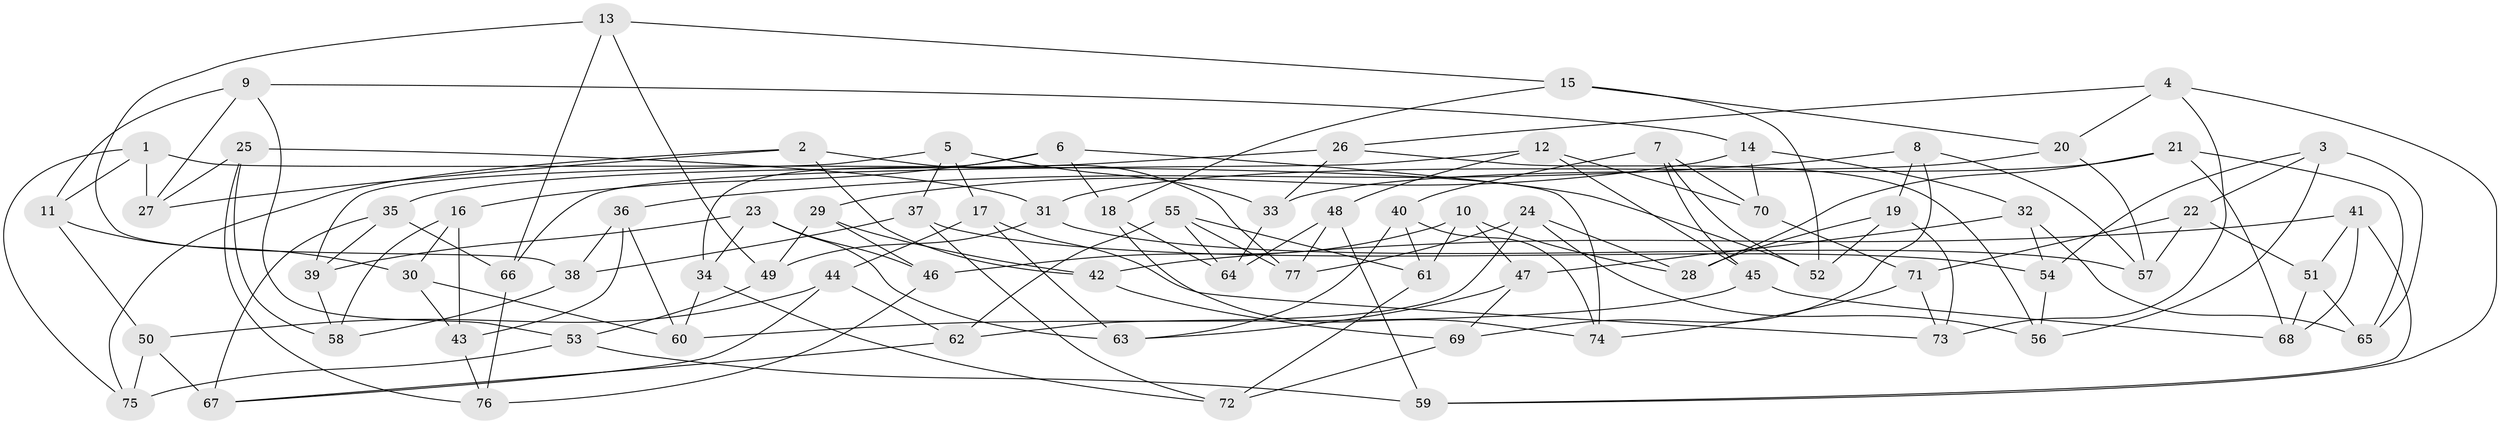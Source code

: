 // Generated by graph-tools (version 1.1) at 2025/26/03/09/25 03:26:51]
// undirected, 77 vertices, 154 edges
graph export_dot {
graph [start="1"]
  node [color=gray90,style=filled];
  1;
  2;
  3;
  4;
  5;
  6;
  7;
  8;
  9;
  10;
  11;
  12;
  13;
  14;
  15;
  16;
  17;
  18;
  19;
  20;
  21;
  22;
  23;
  24;
  25;
  26;
  27;
  28;
  29;
  30;
  31;
  32;
  33;
  34;
  35;
  36;
  37;
  38;
  39;
  40;
  41;
  42;
  43;
  44;
  45;
  46;
  47;
  48;
  49;
  50;
  51;
  52;
  53;
  54;
  55;
  56;
  57;
  58;
  59;
  60;
  61;
  62;
  63;
  64;
  65;
  66;
  67;
  68;
  69;
  70;
  71;
  72;
  73;
  74;
  75;
  76;
  77;
  1 -- 11;
  1 -- 74;
  1 -- 27;
  1 -- 75;
  2 -- 42;
  2 -- 77;
  2 -- 27;
  2 -- 75;
  3 -- 56;
  3 -- 22;
  3 -- 54;
  3 -- 65;
  4 -- 26;
  4 -- 20;
  4 -- 73;
  4 -- 59;
  5 -- 39;
  5 -- 37;
  5 -- 33;
  5 -- 17;
  6 -- 18;
  6 -- 16;
  6 -- 34;
  6 -- 52;
  7 -- 40;
  7 -- 52;
  7 -- 70;
  7 -- 45;
  8 -- 69;
  8 -- 19;
  8 -- 57;
  8 -- 36;
  9 -- 11;
  9 -- 27;
  9 -- 14;
  9 -- 53;
  10 -- 47;
  10 -- 46;
  10 -- 28;
  10 -- 61;
  11 -- 30;
  11 -- 50;
  12 -- 45;
  12 -- 66;
  12 -- 48;
  12 -- 70;
  13 -- 38;
  13 -- 49;
  13 -- 66;
  13 -- 15;
  14 -- 29;
  14 -- 70;
  14 -- 32;
  15 -- 52;
  15 -- 18;
  15 -- 20;
  16 -- 58;
  16 -- 30;
  16 -- 43;
  17 -- 44;
  17 -- 73;
  17 -- 63;
  18 -- 64;
  18 -- 74;
  19 -- 28;
  19 -- 52;
  19 -- 73;
  20 -- 31;
  20 -- 57;
  21 -- 68;
  21 -- 28;
  21 -- 65;
  21 -- 33;
  22 -- 71;
  22 -- 51;
  22 -- 57;
  23 -- 34;
  23 -- 46;
  23 -- 63;
  23 -- 39;
  24 -- 77;
  24 -- 56;
  24 -- 28;
  24 -- 62;
  25 -- 31;
  25 -- 76;
  25 -- 58;
  25 -- 27;
  26 -- 56;
  26 -- 35;
  26 -- 33;
  29 -- 42;
  29 -- 49;
  29 -- 46;
  30 -- 43;
  30 -- 60;
  31 -- 57;
  31 -- 49;
  32 -- 65;
  32 -- 54;
  32 -- 47;
  33 -- 64;
  34 -- 72;
  34 -- 60;
  35 -- 66;
  35 -- 67;
  35 -- 39;
  36 -- 38;
  36 -- 43;
  36 -- 60;
  37 -- 72;
  37 -- 38;
  37 -- 54;
  38 -- 58;
  39 -- 58;
  40 -- 74;
  40 -- 63;
  40 -- 61;
  41 -- 68;
  41 -- 51;
  41 -- 42;
  41 -- 59;
  42 -- 69;
  43 -- 76;
  44 -- 67;
  44 -- 50;
  44 -- 62;
  45 -- 68;
  45 -- 60;
  46 -- 76;
  47 -- 69;
  47 -- 63;
  48 -- 64;
  48 -- 77;
  48 -- 59;
  49 -- 53;
  50 -- 75;
  50 -- 67;
  51 -- 65;
  51 -- 68;
  53 -- 59;
  53 -- 75;
  54 -- 56;
  55 -- 62;
  55 -- 64;
  55 -- 61;
  55 -- 77;
  61 -- 72;
  62 -- 67;
  66 -- 76;
  69 -- 72;
  70 -- 71;
  71 -- 73;
  71 -- 74;
}

